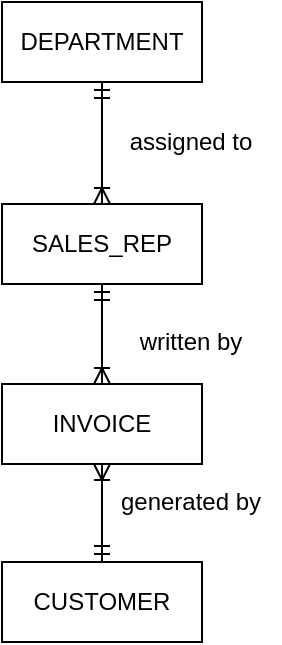<mxfile version="14.2.5" type="device"><diagram id="R2lEEEUBdFMjLlhIrx00" name="Page-1"><mxGraphModel dx="-533" dy="541" grid="1" gridSize="10" guides="1" tooltips="1" connect="1" arrows="1" fold="1" page="1" pageScale="1" pageWidth="850" pageHeight="1100" math="0" shadow="0" extFonts="Permanent Marker^https://fonts.googleapis.com/css?family=Permanent+Marker"><root><mxCell id="0"/><mxCell id="1" parent="0"/><mxCell id="Mwe-tCeFLlFFhPtynDhX-58" value="SALES_REP" style="whiteSpace=wrap;html=1;align=center;" vertex="1" parent="1"><mxGeometry x="1266" y="671" width="100" height="40" as="geometry"/></mxCell><mxCell id="Mwe-tCeFLlFFhPtynDhX-59" value="INVOICE" style="whiteSpace=wrap;html=1;align=center;" vertex="1" parent="1"><mxGeometry x="1266" y="761" width="100" height="40" as="geometry"/></mxCell><mxCell id="Mwe-tCeFLlFFhPtynDhX-60" value="DEPARTMENT" style="whiteSpace=wrap;html=1;align=center;" vertex="1" parent="1"><mxGeometry x="1266" y="570" width="100" height="40" as="geometry"/></mxCell><mxCell id="Mwe-tCeFLlFFhPtynDhX-61" value="CUSTOMER" style="whiteSpace=wrap;html=1;align=center;" vertex="1" parent="1"><mxGeometry x="1266" y="850" width="100" height="40" as="geometry"/></mxCell><mxCell id="Mwe-tCeFLlFFhPtynDhX-62" value="" style="edgeStyle=entityRelationEdgeStyle;fontSize=12;html=1;endArrow=ERoneToMany;startArrow=ERmandOne;noEdgeStyle=1;" edge="1" parent="1" source="Mwe-tCeFLlFFhPtynDhX-58" target="Mwe-tCeFLlFFhPtynDhX-59"><mxGeometry width="100" height="100" relative="1" as="geometry"><mxPoint x="1310" y="760" as="sourcePoint"/><mxPoint x="1410" y="660" as="targetPoint"/></mxGeometry></mxCell><mxCell id="Mwe-tCeFLlFFhPtynDhX-65" value="" style="edgeStyle=entityRelationEdgeStyle;fontSize=12;html=1;endArrow=ERoneToMany;startArrow=ERmandOne;noEdgeStyle=1;" edge="1" parent="1" source="Mwe-tCeFLlFFhPtynDhX-60" target="Mwe-tCeFLlFFhPtynDhX-58"><mxGeometry width="100" height="100" relative="1" as="geometry"><mxPoint x="1330" y="760" as="sourcePoint"/><mxPoint x="1430" y="660" as="targetPoint"/></mxGeometry></mxCell><mxCell id="Mwe-tCeFLlFFhPtynDhX-66" value="" style="edgeStyle=entityRelationEdgeStyle;fontSize=12;html=1;endArrow=ERoneToMany;startArrow=ERmandOne;noEdgeStyle=1;" edge="1" parent="1" source="Mwe-tCeFLlFFhPtynDhX-61" target="Mwe-tCeFLlFFhPtynDhX-59"><mxGeometry width="100" height="100" relative="1" as="geometry"><mxPoint x="1330" y="760" as="sourcePoint"/><mxPoint x="1370" y="720" as="targetPoint"/></mxGeometry></mxCell><mxCell id="Mwe-tCeFLlFFhPtynDhX-67" value="assigned to" style="text;html=1;align=center;verticalAlign=middle;resizable=0;points=[];autosize=1;" vertex="1" parent="1"><mxGeometry x="1320" y="630" width="80" height="20" as="geometry"/></mxCell><mxCell id="Mwe-tCeFLlFFhPtynDhX-68" value="written by" style="text;html=1;align=center;verticalAlign=middle;resizable=0;points=[];autosize=1;" vertex="1" parent="1"><mxGeometry x="1325" y="730" width="70" height="20" as="geometry"/></mxCell><mxCell id="Mwe-tCeFLlFFhPtynDhX-69" value="generated by" style="text;html=1;align=center;verticalAlign=middle;resizable=0;points=[];autosize=1;" vertex="1" parent="1"><mxGeometry x="1315" y="810" width="90" height="20" as="geometry"/></mxCell></root></mxGraphModel></diagram></mxfile>